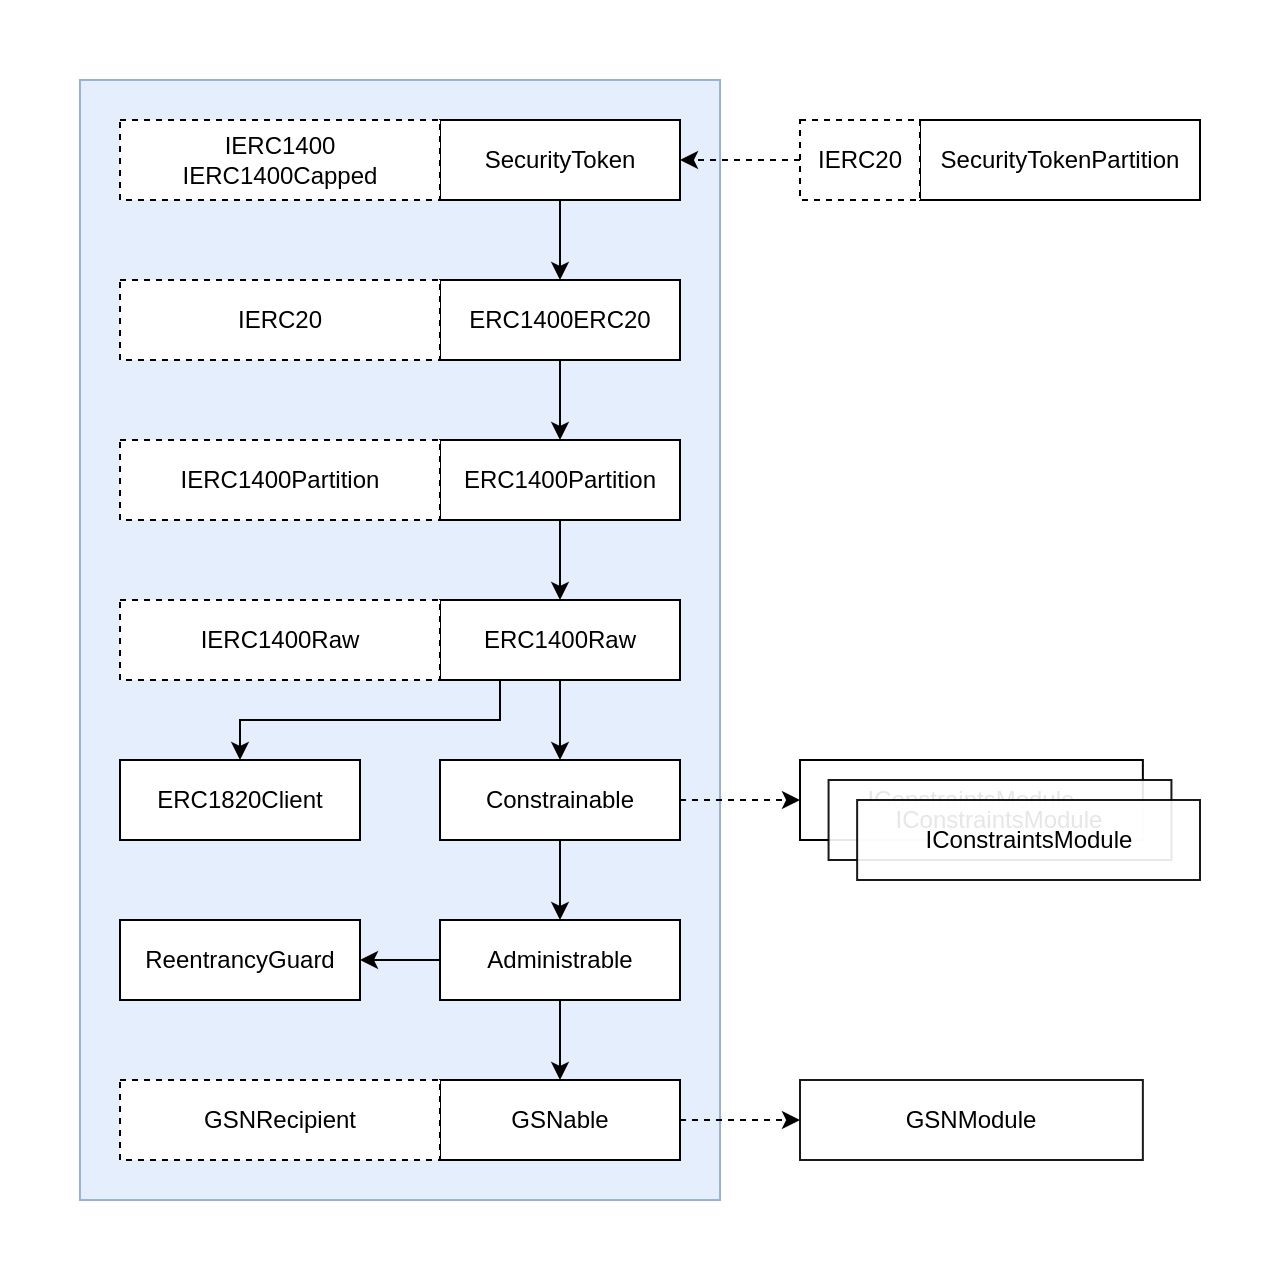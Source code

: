 <mxfile version="13.0.7" type="device"><diagram id="Lci-9B3wMY9SlQRzSOzO" name="Page-1"><mxGraphModel dx="1892" dy="952" grid="1" gridSize="10" guides="1" tooltips="1" connect="1" arrows="1" fold="1" page="1" pageScale="1" pageWidth="827" pageHeight="1169" background="none" math="0" shadow="0"><root><mxCell id="0"/><mxCell id="1" parent="0"/><mxCell id="C17nAi_JMvTjwnr0QlBT-11" value="" style="group;strokeColor=none;" parent="1" vertex="1" connectable="0"><mxGeometry x="80" y="280" width="640" height="640" as="geometry"/></mxCell><mxCell id="C17nAi_JMvTjwnr0QlBT-10" value="" style="rounded=0;whiteSpace=wrap;html=1;opacity=20;fillColor=none;strokeColor=none;" parent="C17nAi_JMvTjwnr0QlBT-11" vertex="1"><mxGeometry width="640" height="640" as="geometry"/></mxCell><mxCell id="WtRsn44D3MvzHM3qhTDs-19" value="SecurityTokenPartition" style="whiteSpace=wrap;html=1;" parent="C17nAi_JMvTjwnr0QlBT-11" vertex="1"><mxGeometry x="460" y="60" width="140" height="40" as="geometry"/></mxCell><mxCell id="ibqtmQdXBulCZtA9G1Jr-12" value="" style="group;fillColor=none;" parent="C17nAi_JMvTjwnr0QlBT-11" vertex="1" connectable="0"><mxGeometry x="400" y="380" width="200" height="60" as="geometry"/></mxCell><mxCell id="ibqtmQdXBulCZtA9G1Jr-6" value="IConstraintsModule" style="whiteSpace=wrap;html=1;" parent="ibqtmQdXBulCZtA9G1Jr-12" vertex="1"><mxGeometry width="171.43" height="40" as="geometry"/></mxCell><mxCell id="ibqtmQdXBulCZtA9G1Jr-7" value="IConstraintsModule" style="whiteSpace=wrap;html=1;opacity=90;" parent="ibqtmQdXBulCZtA9G1Jr-12" vertex="1"><mxGeometry x="14.286" y="10" width="171.429" height="40" as="geometry"/></mxCell><mxCell id="ibqtmQdXBulCZtA9G1Jr-8" value="IConstraintsModule" style="whiteSpace=wrap;html=1;opacity=90;" parent="ibqtmQdXBulCZtA9G1Jr-12" vertex="1"><mxGeometry x="28.571" y="20" width="171.429" height="40" as="geometry"/></mxCell><mxCell id="C17nAi_JMvTjwnr0QlBT-2" value="IERC20" style="whiteSpace=wrap;html=1;dashed=1;" parent="C17nAi_JMvTjwnr0QlBT-11" vertex="1"><mxGeometry x="400" y="60" width="60" height="40" as="geometry"/></mxCell><mxCell id="C17nAi_JMvTjwnr0QlBT-7" value="" style="group;fillColor=#dae8fc;strokeColor=#6c8ebf;opacity=40;" parent="C17nAi_JMvTjwnr0QlBT-11" vertex="1" connectable="0"><mxGeometry x="40" y="40" width="320" height="560" as="geometry"/></mxCell><mxCell id="ibqtmQdXBulCZtA9G1Jr-3" value="" style="rounded=0;whiteSpace=wrap;html=1;fillColor=#dae8fc;strokeColor=#6c8ebf;opacity=50;" parent="C17nAi_JMvTjwnr0QlBT-7" vertex="1"><mxGeometry width="320" height="560" as="geometry"/></mxCell><mxCell id="WtRsn44D3MvzHM3qhTDs-2" value="SecurityToken" style="whiteSpace=wrap;html=1;" parent="C17nAi_JMvTjwnr0QlBT-7" vertex="1"><mxGeometry x="180" y="20" width="120" height="40" as="geometry"/></mxCell><mxCell id="WtRsn44D3MvzHM3qhTDs-5" value="ERC1400ERC20" style="whiteSpace=wrap;html=1;" parent="C17nAi_JMvTjwnr0QlBT-7" vertex="1"><mxGeometry x="180" y="100" width="120" height="40" as="geometry"/></mxCell><mxCell id="ibqtmQdXBulCZtA9G1Jr-4" style="edgeStyle=orthogonalEdgeStyle;rounded=0;orthogonalLoop=1;jettySize=auto;html=1;entryX=0.5;entryY=0;entryDx=0;entryDy=0;" parent="C17nAi_JMvTjwnr0QlBT-7" source="WtRsn44D3MvzHM3qhTDs-2" target="WtRsn44D3MvzHM3qhTDs-5" edge="1"><mxGeometry relative="1" as="geometry"/></mxCell><mxCell id="WtRsn44D3MvzHM3qhTDs-9" value="IERC20" style="whiteSpace=wrap;html=1;dashed=1;" parent="C17nAi_JMvTjwnr0QlBT-7" vertex="1"><mxGeometry x="20" y="100" width="160" height="40" as="geometry"/></mxCell><mxCell id="WtRsn44D3MvzHM3qhTDs-10" value="ERC1400Partition" style="whiteSpace=wrap;html=1;" parent="C17nAi_JMvTjwnr0QlBT-7" vertex="1"><mxGeometry x="180" y="180" width="120" height="40" as="geometry"/></mxCell><mxCell id="WtRsn44D3MvzHM3qhTDs-35" style="edgeStyle=orthogonalEdgeStyle;rounded=0;orthogonalLoop=1;jettySize=auto;html=1;entryX=0.5;entryY=0;entryDx=0;entryDy=0;" parent="C17nAi_JMvTjwnr0QlBT-7" source="WtRsn44D3MvzHM3qhTDs-5" target="WtRsn44D3MvzHM3qhTDs-10" edge="1"><mxGeometry relative="1" as="geometry"/></mxCell><mxCell id="WtRsn44D3MvzHM3qhTDs-11" value="IERC1400Partition" style="whiteSpace=wrap;html=1;dashed=1;" parent="C17nAi_JMvTjwnr0QlBT-7" vertex="1"><mxGeometry x="20" y="180" width="160" height="40" as="geometry"/></mxCell><mxCell id="WtRsn44D3MvzHM3qhTDs-12" value="ERC1400Raw" style="whiteSpace=wrap;html=1;" parent="C17nAi_JMvTjwnr0QlBT-7" vertex="1"><mxGeometry x="180" y="260" width="120" height="40" as="geometry"/></mxCell><mxCell id="WtRsn44D3MvzHM3qhTDs-36" style="edgeStyle=orthogonalEdgeStyle;rounded=0;orthogonalLoop=1;jettySize=auto;html=1;entryX=0.5;entryY=0;entryDx=0;entryDy=0;" parent="C17nAi_JMvTjwnr0QlBT-7" source="WtRsn44D3MvzHM3qhTDs-10" target="WtRsn44D3MvzHM3qhTDs-12" edge="1"><mxGeometry relative="1" as="geometry"/></mxCell><mxCell id="WtRsn44D3MvzHM3qhTDs-13" value="IERC1400Raw" style="whiteSpace=wrap;html=1;dashed=1;" parent="C17nAi_JMvTjwnr0QlBT-7" vertex="1"><mxGeometry x="20" y="260" width="160" height="40" as="geometry"/></mxCell><mxCell id="WtRsn44D3MvzHM3qhTDs-14" value="&lt;span&gt;ReentrancyGuard&lt;/span&gt;" style="whiteSpace=wrap;html=1;fillColor=#ffffff;strokeColor=#000000;" parent="C17nAi_JMvTjwnr0QlBT-7" vertex="1"><mxGeometry x="20" y="420" width="120" height="40" as="geometry"/></mxCell><mxCell id="WtRsn44D3MvzHM3qhTDs-15" value="ERC1820Client" style="whiteSpace=wrap;html=1;" parent="C17nAi_JMvTjwnr0QlBT-7" vertex="1"><mxGeometry x="20" y="340" width="120" height="40" as="geometry"/></mxCell><mxCell id="ibqtmQdXBulCZtA9G1Jr-11" style="edgeStyle=orthogonalEdgeStyle;rounded=0;orthogonalLoop=1;jettySize=auto;html=1;entryX=0.5;entryY=0;entryDx=0;entryDy=0;exitX=0.25;exitY=1;exitDx=0;exitDy=0;" parent="C17nAi_JMvTjwnr0QlBT-7" source="WtRsn44D3MvzHM3qhTDs-12" target="WtRsn44D3MvzHM3qhTDs-15" edge="1"><mxGeometry relative="1" as="geometry"/></mxCell><mxCell id="WtRsn44D3MvzHM3qhTDs-16" value="GSNable" style="whiteSpace=wrap;html=1;" parent="C17nAi_JMvTjwnr0QlBT-7" vertex="1"><mxGeometry x="180" y="500" width="120" height="40" as="geometry"/></mxCell><mxCell id="WtRsn44D3MvzHM3qhTDs-27" value="Constrainable&lt;span style=&quot;color: rgba(0 , 0 , 0 , 0) ; font-family: monospace ; font-size: 0px ; white-space: nowrap&quot;&gt;%3CmxGraphModel%3E%3Croot%3E%3CmxCell%20id%3D%220%22%2F%3E%3CmxCell%20id%3D%221%22%20parent%3D%220%22%2F%3E%3CmxCell%20id%3D%222%22%20value%3D%22ERC1820Client%22%20style%3D%22whiteSpace%3Dwrap%3Bhtml%3D1%3B%22%20vertex%3D%221%22%20parent%3D%221%22%3E%3CmxGeometry%20x%3D%22260%22%20y%3D%22720%22%20width%3D%22120%22%20height%3D%2240%22%20as%3D%22geometry%22%2F%3E%3C%2FmxCell%3E%3C%2Froot%3E%3C%2FmxGraphModel%3E&lt;/span&gt;" style="whiteSpace=wrap;html=1;" parent="C17nAi_JMvTjwnr0QlBT-7" vertex="1"><mxGeometry x="180" y="340" width="120" height="40" as="geometry"/></mxCell><mxCell id="WtRsn44D3MvzHM3qhTDs-32" style="edgeStyle=orthogonalEdgeStyle;rounded=0;orthogonalLoop=1;jettySize=auto;html=1;exitX=0.5;exitY=1;exitDx=0;exitDy=0;entryX=0.5;entryY=0;entryDx=0;entryDy=0;" parent="C17nAi_JMvTjwnr0QlBT-7" source="WtRsn44D3MvzHM3qhTDs-12" target="WtRsn44D3MvzHM3qhTDs-27" edge="1"><mxGeometry relative="1" as="geometry"/></mxCell><mxCell id="WtRsn44D3MvzHM3qhTDs-38" style="edgeStyle=orthogonalEdgeStyle;rounded=0;orthogonalLoop=1;jettySize=auto;html=1;entryX=1;entryY=0.5;entryDx=0;entryDy=0;exitX=0;exitY=0.5;exitDx=0;exitDy=0;" parent="C17nAi_JMvTjwnr0QlBT-7" source="WtRsn44D3MvzHM3qhTDs-30" target="WtRsn44D3MvzHM3qhTDs-14" edge="1"><mxGeometry relative="1" as="geometry"/></mxCell><mxCell id="ibqtmQdXBulCZtA9G1Jr-13" style="edgeStyle=orthogonalEdgeStyle;rounded=0;orthogonalLoop=1;jettySize=auto;html=1;entryX=0.5;entryY=0;entryDx=0;entryDy=0;" parent="C17nAi_JMvTjwnr0QlBT-7" source="WtRsn44D3MvzHM3qhTDs-30" target="WtRsn44D3MvzHM3qhTDs-16" edge="1"><mxGeometry relative="1" as="geometry"/></mxCell><mxCell id="WtRsn44D3MvzHM3qhTDs-30" value="Administrable" style="whiteSpace=wrap;html=1;" parent="C17nAi_JMvTjwnr0QlBT-7" vertex="1"><mxGeometry x="180" y="420" width="120" height="40" as="geometry"/></mxCell><mxCell id="WtRsn44D3MvzHM3qhTDs-37" style="edgeStyle=orthogonalEdgeStyle;rounded=0;orthogonalLoop=1;jettySize=auto;html=1;entryX=0.5;entryY=0;entryDx=0;entryDy=0;" parent="C17nAi_JMvTjwnr0QlBT-7" source="WtRsn44D3MvzHM3qhTDs-27" target="WtRsn44D3MvzHM3qhTDs-30" edge="1"><mxGeometry relative="1" as="geometry"/></mxCell><mxCell id="ibqtmQdXBulCZtA9G1Jr-15" value="IERC1400&lt;br&gt;IERC1400Capped" style="whiteSpace=wrap;html=1;dashed=1;" parent="C17nAi_JMvTjwnr0QlBT-7" vertex="1"><mxGeometry x="20" y="20" width="160" height="40" as="geometry"/></mxCell><mxCell id="i36j1zWeo0x0t-7t5Ume-2" value="GSNRecipient" style="whiteSpace=wrap;html=1;dashed=1;" parent="C17nAi_JMvTjwnr0QlBT-7" vertex="1"><mxGeometry x="20" y="500" width="160" height="40" as="geometry"/></mxCell><mxCell id="WtRsn44D3MvzHM3qhTDs-21" style="edgeStyle=orthogonalEdgeStyle;rounded=0;orthogonalLoop=1;jettySize=auto;html=1;entryX=1;entryY=0.5;entryDx=0;entryDy=0;dashed=1;exitX=0;exitY=0.5;exitDx=0;exitDy=0;" parent="C17nAi_JMvTjwnr0QlBT-11" source="C17nAi_JMvTjwnr0QlBT-2" target="WtRsn44D3MvzHM3qhTDs-2" edge="1"><mxGeometry relative="1" as="geometry"><mxPoint x="259.667" y="-180.167" as="targetPoint"/></mxGeometry></mxCell><mxCell id="ibqtmQdXBulCZtA9G1Jr-5" style="edgeStyle=orthogonalEdgeStyle;rounded=0;orthogonalLoop=1;jettySize=auto;html=1;dashed=1;entryX=0;entryY=0.5;entryDx=0;entryDy=0;" parent="C17nAi_JMvTjwnr0QlBT-11" source="WtRsn44D3MvzHM3qhTDs-27" target="ibqtmQdXBulCZtA9G1Jr-6" edge="1"><mxGeometry relative="1" as="geometry"><mxPoint x="560" y="400" as="targetPoint"/></mxGeometry></mxCell><mxCell id="i36j1zWeo0x0t-7t5Ume-41" value="GSNModule" style="whiteSpace=wrap;html=1;opacity=90;" parent="C17nAi_JMvTjwnr0QlBT-11" vertex="1"><mxGeometry x="400.001" y="540" width="171.429" height="40" as="geometry"/></mxCell><mxCell id="i36j1zWeo0x0t-7t5Ume-42" style="edgeStyle=orthogonalEdgeStyle;rounded=0;orthogonalLoop=1;jettySize=auto;html=1;entryX=0;entryY=0.5;entryDx=0;entryDy=0;dashed=1;" parent="C17nAi_JMvTjwnr0QlBT-11" source="WtRsn44D3MvzHM3qhTDs-16" target="i36j1zWeo0x0t-7t5Ume-41" edge="1"><mxGeometry relative="1" as="geometry"/></mxCell></root></mxGraphModel></diagram></mxfile>